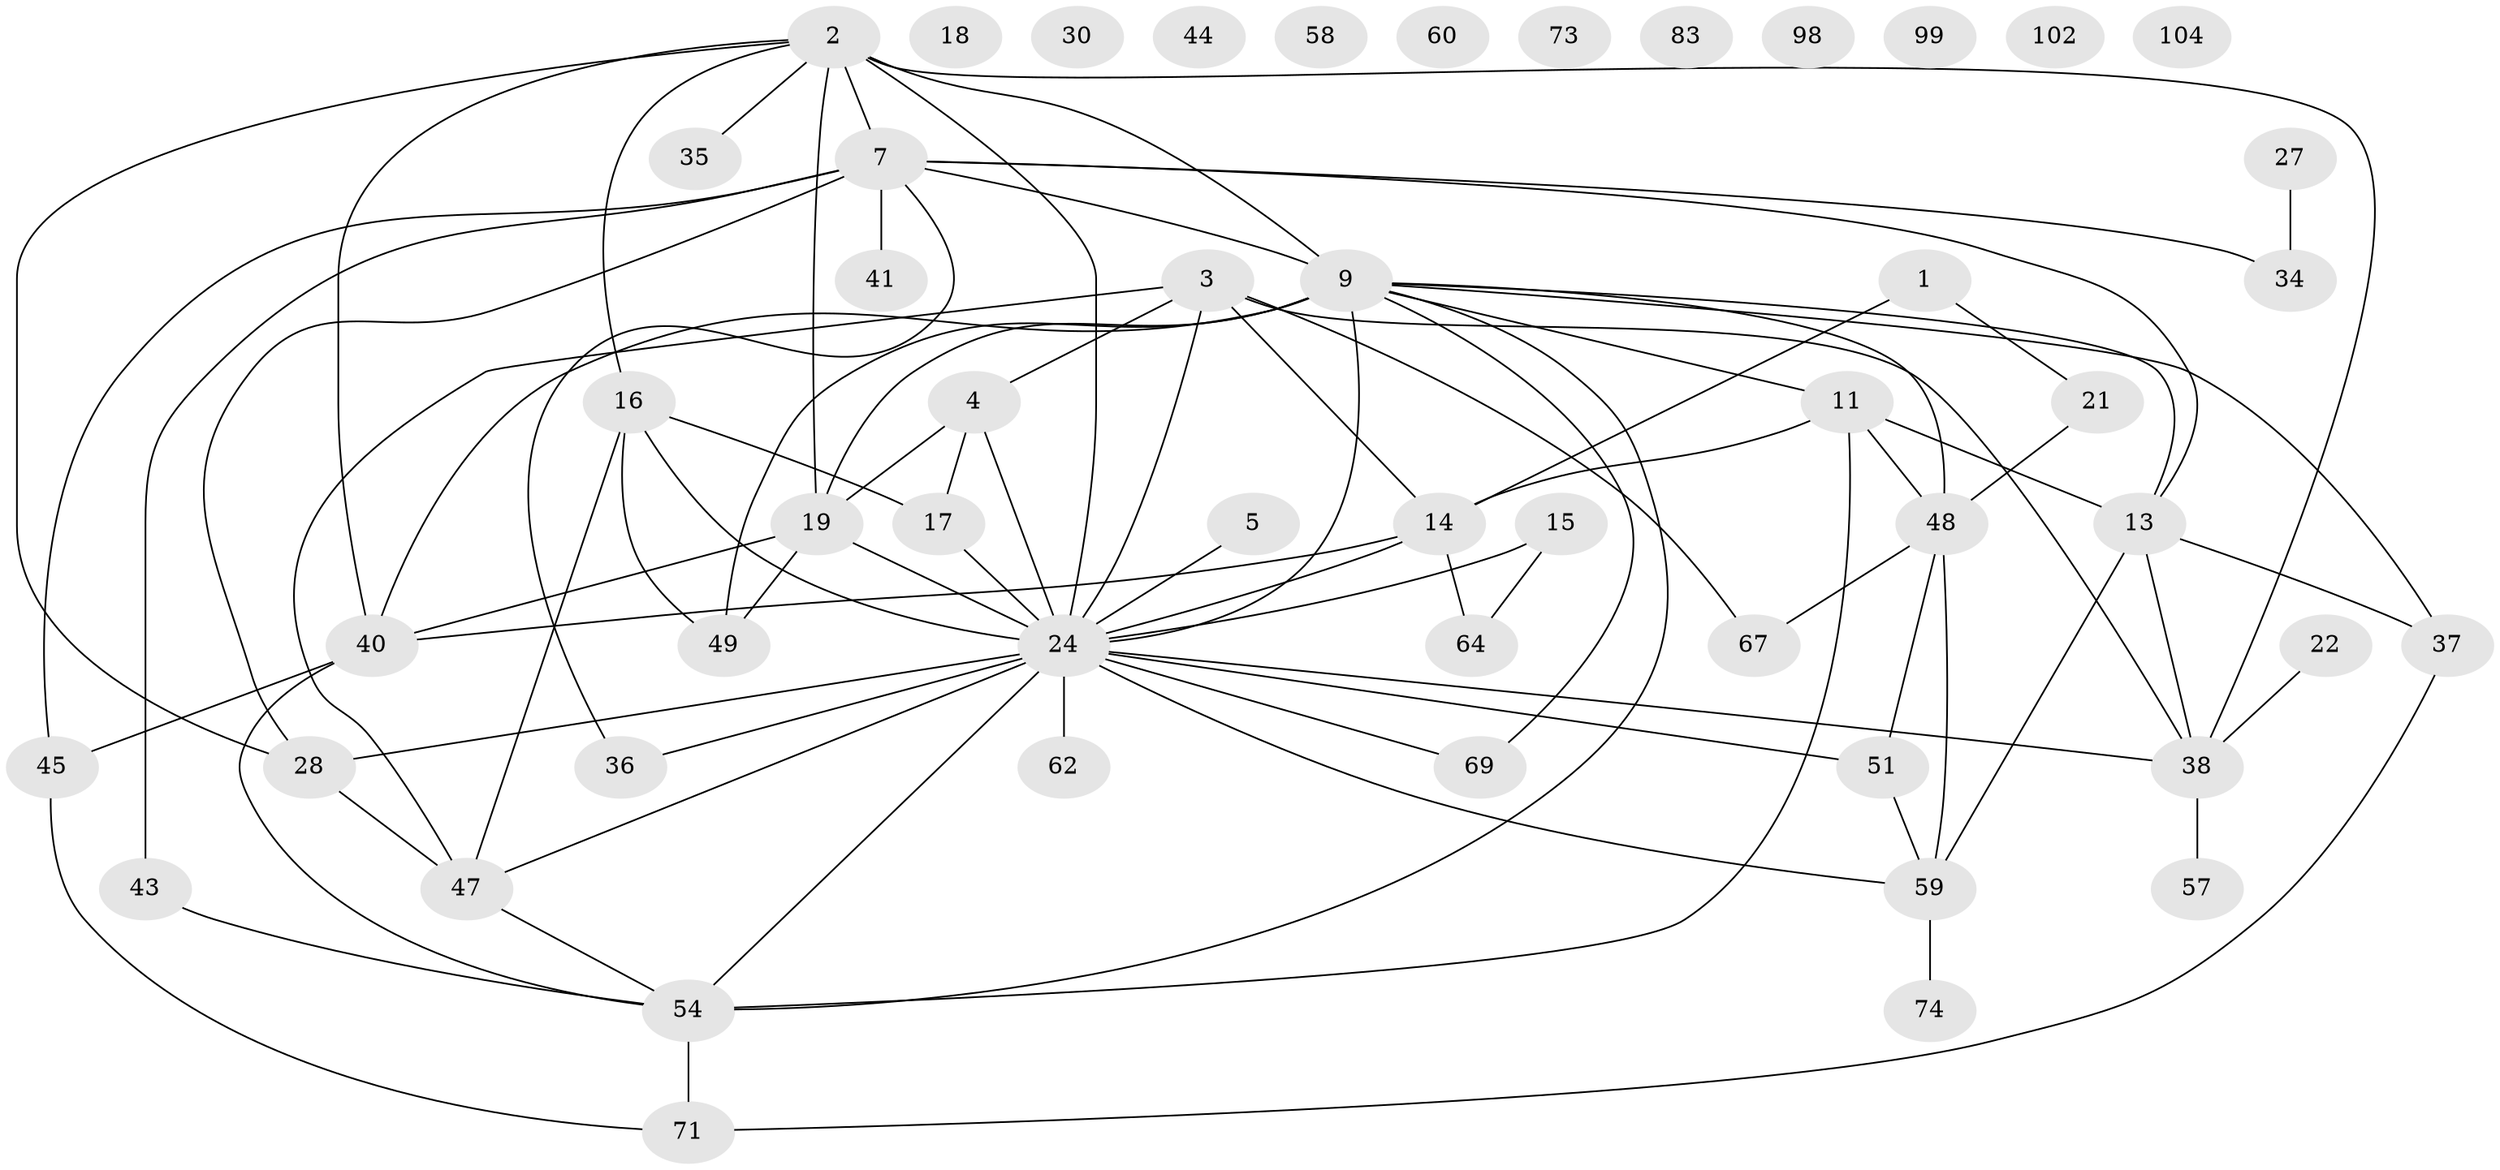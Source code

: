 // original degree distribution, {3: 0.20192307692307693, 6: 0.07692307692307693, 2: 0.20192307692307693, 1: 0.16346153846153846, 4: 0.14423076923076922, 5: 0.09615384615384616, 0: 0.10576923076923077, 10: 0.009615384615384616}
// Generated by graph-tools (version 1.1) at 2025/54/03/05/25 16:54:46]
// undirected, 52 vertices, 85 edges
graph export_dot {
graph [start="1"]
  node [color=gray90,style=filled];
  1 [super="+25+97"];
  2 [super="+52+81"];
  3 [super="+6+79"];
  4 [super="+10"];
  5;
  7 [super="+8+53"];
  9 [super="+95+31"];
  11 [super="+23"];
  13 [super="+80"];
  14 [super="+29"];
  15;
  16;
  17 [super="+84+20"];
  18;
  19 [super="+66"];
  21;
  22;
  24 [super="+42+26+63+33"];
  27 [super="+87"];
  28;
  30;
  34 [super="+78"];
  35;
  36 [super="+86"];
  37;
  38;
  40 [super="+85+72"];
  41;
  43;
  44;
  45;
  47 [super="+65"];
  48 [super="+55+61+70"];
  49 [super="+56"];
  51;
  54 [super="+82+100"];
  57 [super="+94"];
  58;
  59 [super="+75+93+68"];
  60;
  62;
  64;
  67;
  69 [super="+88"];
  71 [super="+89"];
  73;
  74;
  83;
  98;
  99;
  102;
  104;
  1 -- 21;
  1 -- 14;
  2 -- 28;
  2 -- 16;
  2 -- 38;
  2 -- 24;
  2 -- 35;
  2 -- 19;
  2 -- 40 [weight=2];
  2 -- 9;
  2 -- 7 [weight=3];
  3 -- 38;
  3 -- 14;
  3 -- 67;
  3 -- 47;
  3 -- 4;
  3 -- 24;
  4 -- 17 [weight=2];
  4 -- 19;
  4 -- 24 [weight=2];
  5 -- 24;
  7 -- 13;
  7 -- 34 [weight=2];
  7 -- 41;
  7 -- 45;
  7 -- 9;
  7 -- 43;
  7 -- 28;
  7 -- 36;
  9 -- 19;
  9 -- 40 [weight=2];
  9 -- 37;
  9 -- 69;
  9 -- 13;
  9 -- 48;
  9 -- 49;
  9 -- 54;
  9 -- 11;
  9 -- 24;
  11 -- 48;
  11 -- 54;
  11 -- 13;
  11 -- 14;
  13 -- 37;
  13 -- 38;
  13 -- 59;
  14 -- 64;
  14 -- 24;
  14 -- 40;
  15 -- 24;
  15 -- 64;
  16 -- 49;
  16 -- 47;
  16 -- 17;
  16 -- 24 [weight=2];
  17 -- 24;
  19 -- 40;
  19 -- 49;
  19 -- 24;
  21 -- 48;
  22 -- 38;
  24 -- 51;
  24 -- 59;
  24 -- 69;
  24 -- 38;
  24 -- 28;
  24 -- 47;
  24 -- 36;
  24 -- 54;
  24 -- 62;
  27 -- 34;
  28 -- 47;
  37 -- 71;
  38 -- 57;
  40 -- 45;
  40 -- 54;
  43 -- 54;
  45 -- 71;
  47 -- 54;
  48 -- 67;
  48 -- 51;
  48 -- 59;
  51 -- 59;
  54 -- 71;
  59 -- 74;
}
